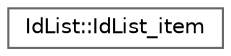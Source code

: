 digraph "Gráfico de Hierarquia de Classes"
{
 // LATEX_PDF_SIZE
  bgcolor="transparent";
  edge [fontname=Helvetica,fontsize=10,labelfontname=Helvetica,labelfontsize=10];
  node [fontname=Helvetica,fontsize=10,shape=box,height=0.2,width=0.4];
  rankdir="LR";
  Node0 [id="Node000000",label="IdList::IdList_item",height=0.2,width=0.4,color="grey40", fillcolor="white", style="filled",URL="$structIdList_1_1IdList__item.html",tooltip=" "];
}
